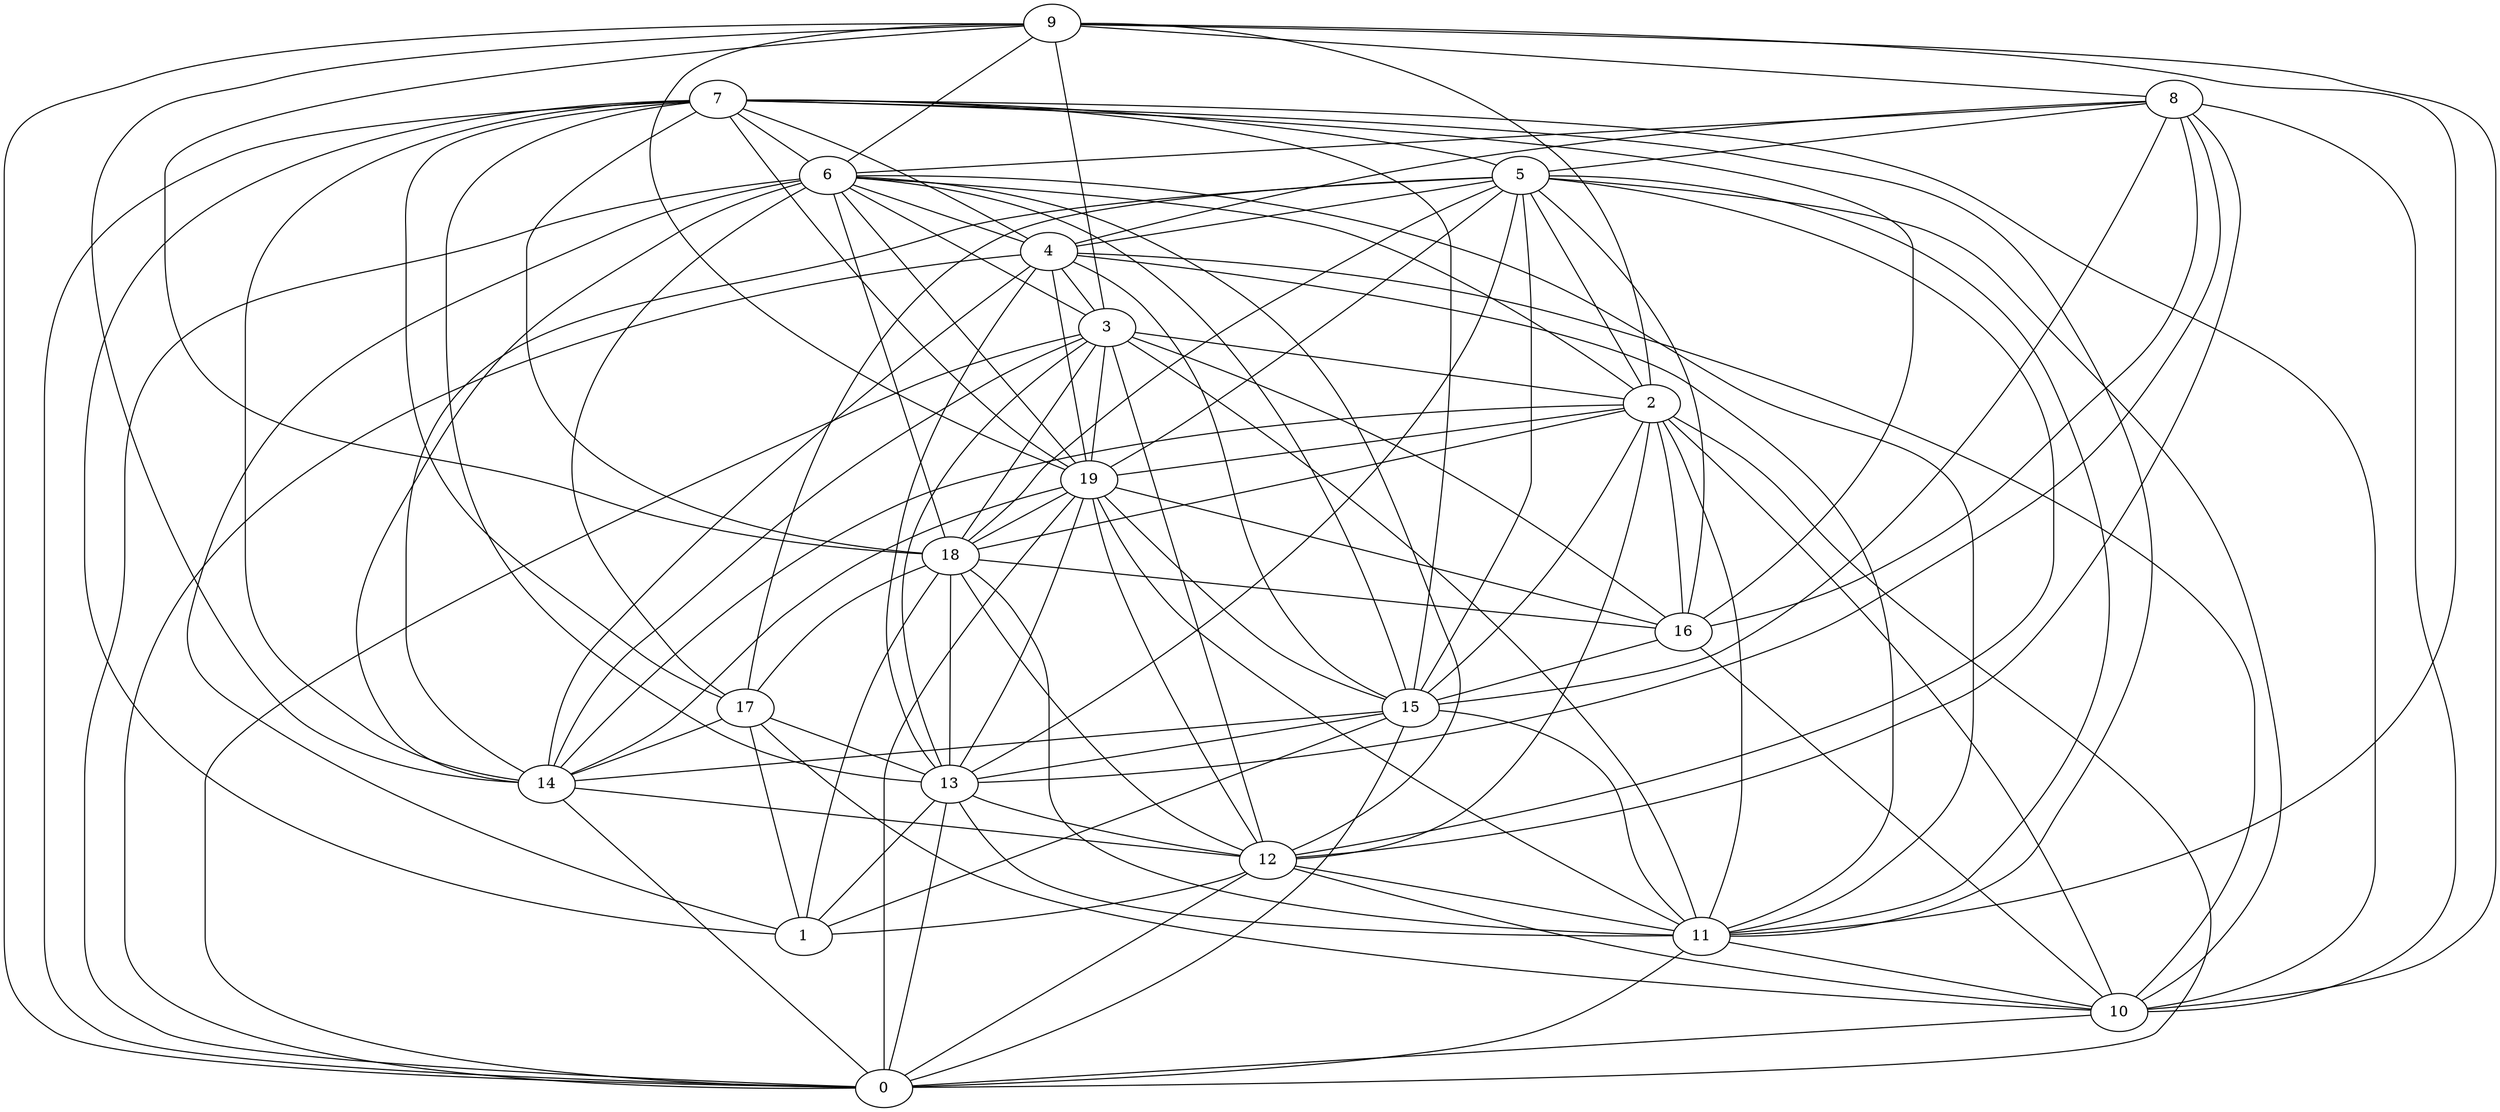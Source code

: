 digraph GG_graph {

subgraph G_graph {
edge [color = black]
"7" -> "14" [dir = none]
"7" -> "16" [dir = none]
"7" -> "19" [dir = none]
"7" -> "13" [dir = none]
"7" -> "15" [dir = none]
"7" -> "10" [dir = none]
"17" -> "13" [dir = none]
"17" -> "10" [dir = none]
"14" -> "0" [dir = none]
"8" -> "16" [dir = none]
"8" -> "4" [dir = none]
"8" -> "10" [dir = none]
"8" -> "15" [dir = none]
"5" -> "10" [dir = none]
"5" -> "17" [dir = none]
"5" -> "11" [dir = none]
"5" -> "12" [dir = none]
"5" -> "13" [dir = none]
"5" -> "4" [dir = none]
"2" -> "11" [dir = none]
"2" -> "0" [dir = none]
"2" -> "10" [dir = none]
"2" -> "15" [dir = none]
"2" -> "18" [dir = none]
"2" -> "19" [dir = none]
"2" -> "16" [dir = none]
"4" -> "0" [dir = none]
"4" -> "19" [dir = none]
"4" -> "11" [dir = none]
"19" -> "15" [dir = none]
"19" -> "18" [dir = none]
"19" -> "13" [dir = none]
"19" -> "12" [dir = none]
"6" -> "12" [dir = none]
"6" -> "11" [dir = none]
"6" -> "19" [dir = none]
"6" -> "2" [dir = none]
"6" -> "1" [dir = none]
"6" -> "3" [dir = none]
"9" -> "14" [dir = none]
"9" -> "6" [dir = none]
"9" -> "19" [dir = none]
"9" -> "2" [dir = none]
"3" -> "12" [dir = none]
"3" -> "18" [dir = none]
"3" -> "2" [dir = none]
"16" -> "15" [dir = none]
"13" -> "11" [dir = none]
"13" -> "1" [dir = none]
"15" -> "0" [dir = none]
"15" -> "1" [dir = none]
"15" -> "14" [dir = none]
"18" -> "11" [dir = none]
"18" -> "1" [dir = none]
"18" -> "16" [dir = none]
"18" -> "13" [dir = none]
"11" -> "10" [dir = none]
"14" -> "12" [dir = none]
"4" -> "14" [dir = none]
"8" -> "12" [dir = none]
"2" -> "12" [dir = none]
"6" -> "0" [dir = none]
"5" -> "16" [dir = none]
"13" -> "12" [dir = none]
"8" -> "5" [dir = none]
"5" -> "19" [dir = none]
"19" -> "16" [dir = none]
"12" -> "11" [dir = none]
"5" -> "18" [dir = none]
"8" -> "13" [dir = none]
"7" -> "17" [dir = none]
"7" -> "18" [dir = none]
"3" -> "13" [dir = none]
"19" -> "0" [dir = none]
"5" -> "2" [dir = none]
"17" -> "1" [dir = none]
"3" -> "14" [dir = none]
"13" -> "0" [dir = none]
"3" -> "11" [dir = none]
"3" -> "19" [dir = none]
"5" -> "14" [dir = none]
"12" -> "1" [dir = none]
"15" -> "13" [dir = none]
"6" -> "4" [dir = none]
"7" -> "11" [dir = none]
"12" -> "10" [dir = none]
"3" -> "16" [dir = none]
"2" -> "14" [dir = none]
"6" -> "18" [dir = none]
"19" -> "11" [dir = none]
"7" -> "5" [dir = none]
"7" -> "1" [dir = none]
"19" -> "14" [dir = none]
"15" -> "11" [dir = none]
"9" -> "18" [dir = none]
"6" -> "17" [dir = none]
"7" -> "6" [dir = none]
"12" -> "0" [dir = none]
"9" -> "8" [dir = none]
"4" -> "13" [dir = none]
"16" -> "10" [dir = none]
"10" -> "0" [dir = none]
"9" -> "0" [dir = none]
"6" -> "14" [dir = none]
"3" -> "0" [dir = none]
"9" -> "11" [dir = none]
"11" -> "0" [dir = none]
"8" -> "6" [dir = none]
"18" -> "17" [dir = none]
"6" -> "15" [dir = none]
"4" -> "10" [dir = none]
"5" -> "15" [dir = none]
"9" -> "10" [dir = none]
"17" -> "14" [dir = none]
"18" -> "12" [dir = none]
"4" -> "15" [dir = none]
"7" -> "4" [dir = none]
"9" -> "3" [dir = none]
"4" -> "3" [dir = none]
"7" -> "0" [dir = none]
}

}
